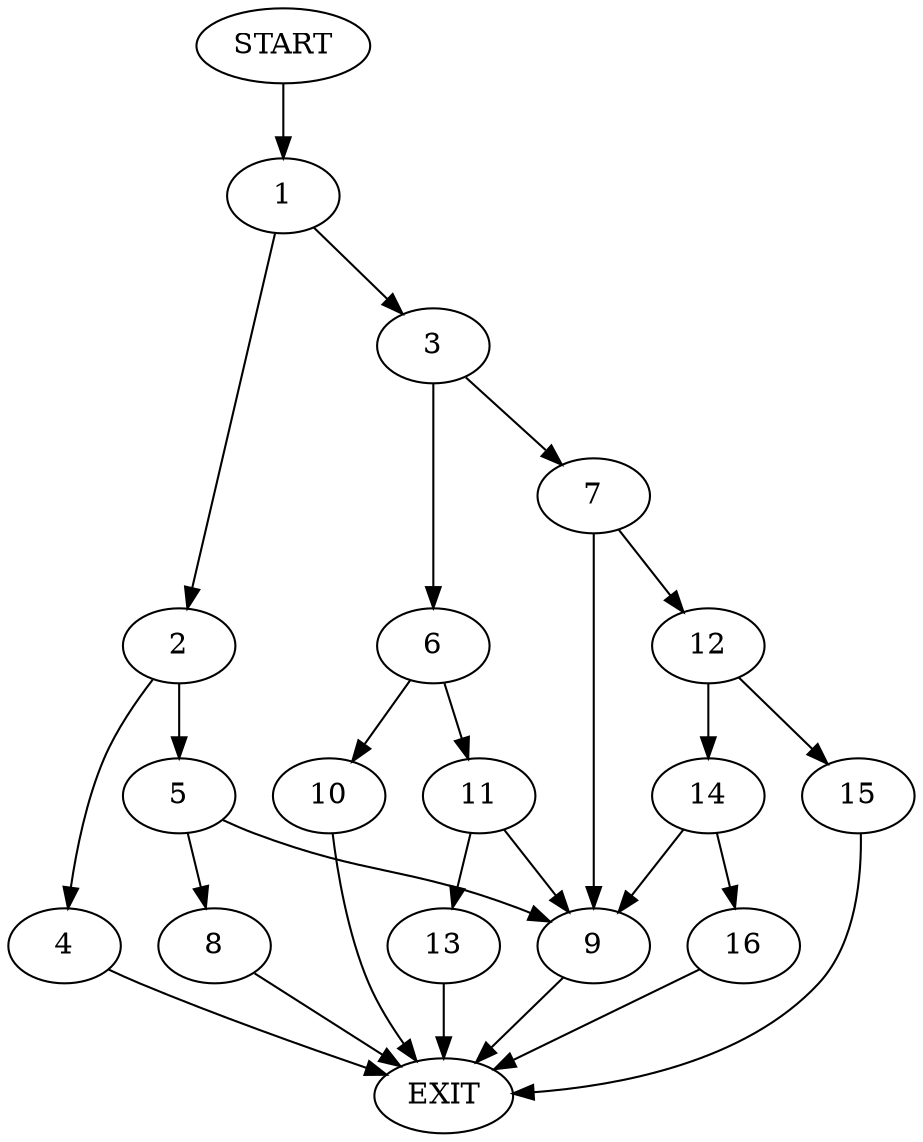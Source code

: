 digraph {
0 [label="START"]
17 [label="EXIT"]
0 -> 1
1 -> 2
1 -> 3
2 -> 4
2 -> 5
3 -> 6
3 -> 7
5 -> 8
5 -> 9
4 -> 17
8 -> 17
9 -> 17
6 -> 10
6 -> 11
7 -> 12
7 -> 9
10 -> 17
11 -> 13
11 -> 9
13 -> 17
12 -> 14
12 -> 15
14 -> 9
14 -> 16
15 -> 17
16 -> 17
}
